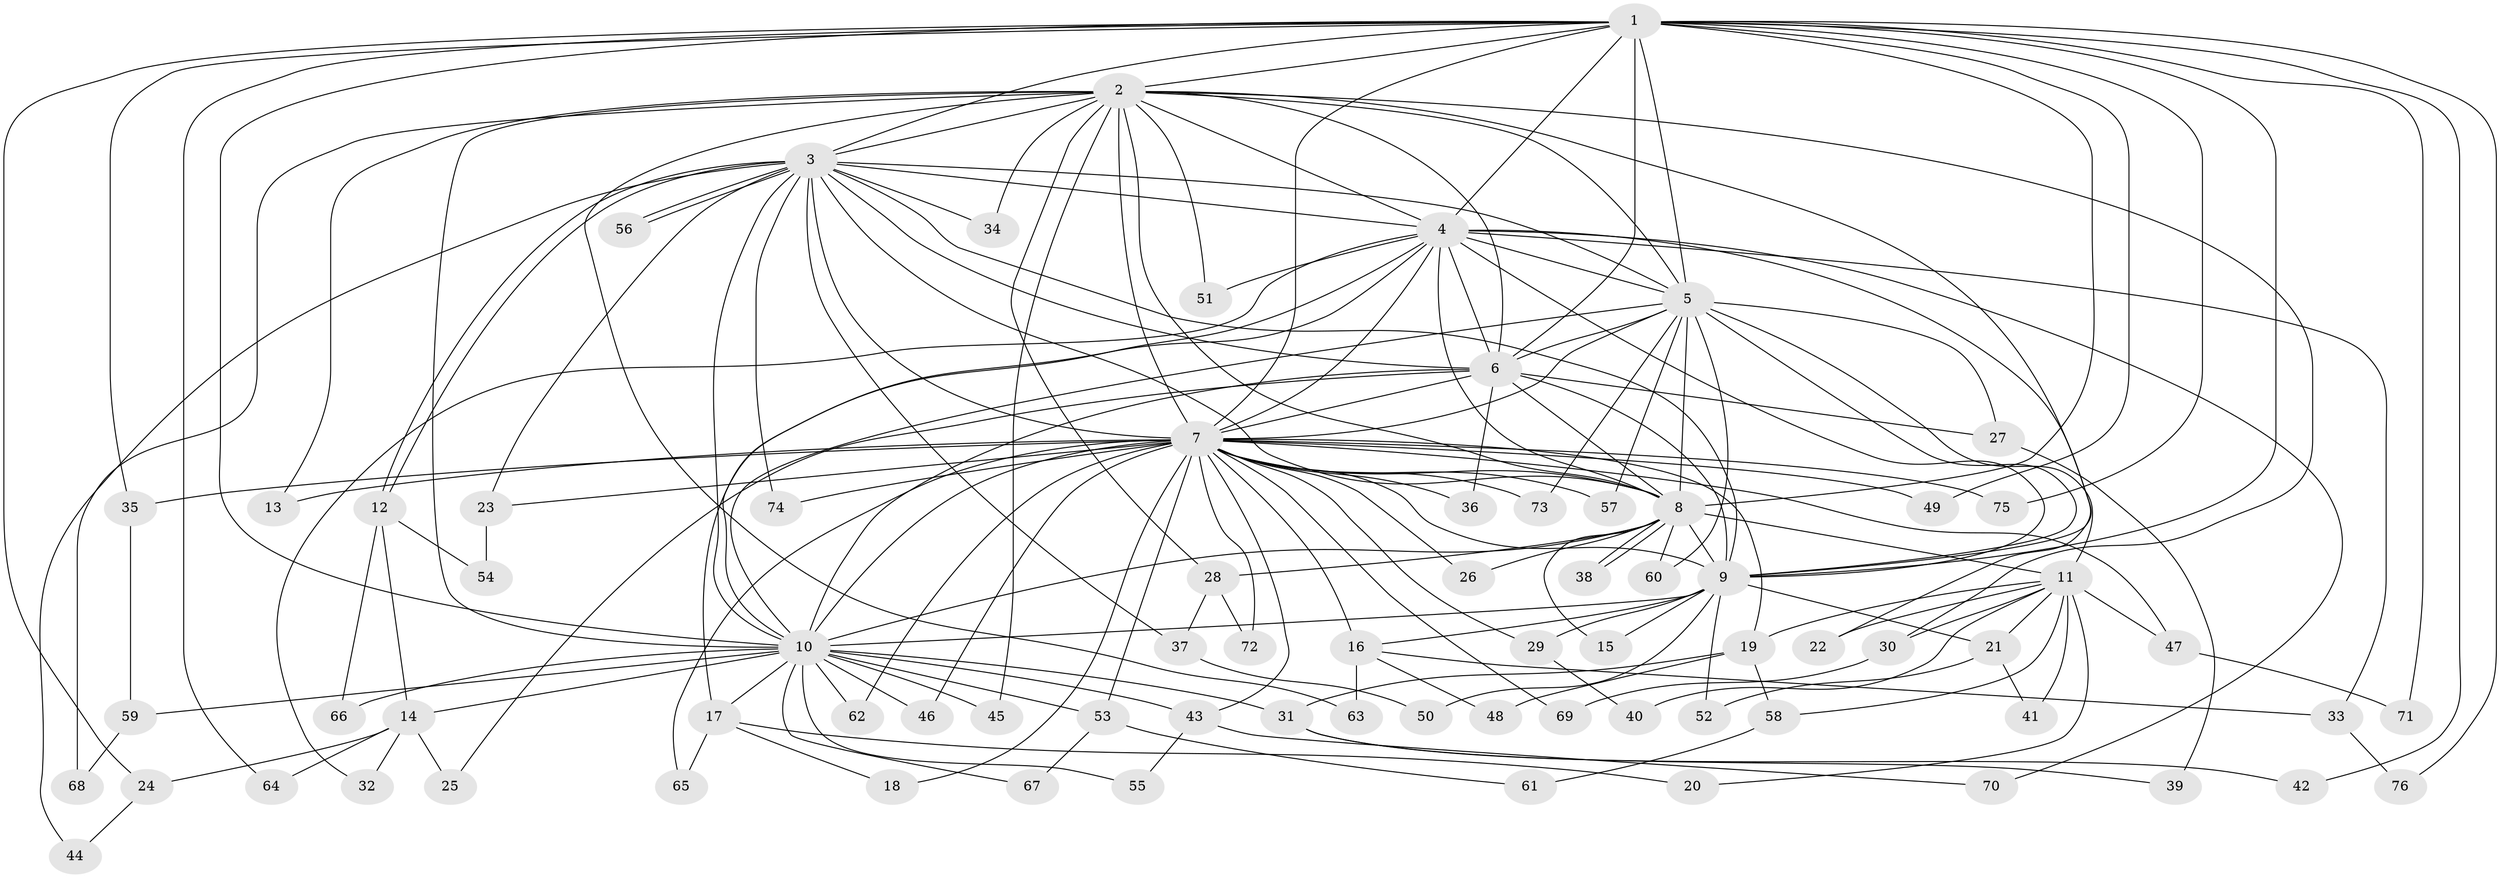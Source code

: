 // coarse degree distribution, {8: 0.045454545454545456, 1: 0.5909090909090909, 2: 0.2727272727272727, 9: 0.045454545454545456, 14: 0.045454545454545456}
// Generated by graph-tools (version 1.1) at 2025/48/03/04/25 21:48:38]
// undirected, 76 vertices, 177 edges
graph export_dot {
graph [start="1"]
  node [color=gray90,style=filled];
  1;
  2;
  3;
  4;
  5;
  6;
  7;
  8;
  9;
  10;
  11;
  12;
  13;
  14;
  15;
  16;
  17;
  18;
  19;
  20;
  21;
  22;
  23;
  24;
  25;
  26;
  27;
  28;
  29;
  30;
  31;
  32;
  33;
  34;
  35;
  36;
  37;
  38;
  39;
  40;
  41;
  42;
  43;
  44;
  45;
  46;
  47;
  48;
  49;
  50;
  51;
  52;
  53;
  54;
  55;
  56;
  57;
  58;
  59;
  60;
  61;
  62;
  63;
  64;
  65;
  66;
  67;
  68;
  69;
  70;
  71;
  72;
  73;
  74;
  75;
  76;
  1 -- 2;
  1 -- 3;
  1 -- 4;
  1 -- 5;
  1 -- 6;
  1 -- 7;
  1 -- 8;
  1 -- 9;
  1 -- 10;
  1 -- 24;
  1 -- 35;
  1 -- 42;
  1 -- 49;
  1 -- 64;
  1 -- 71;
  1 -- 75;
  1 -- 76;
  2 -- 3;
  2 -- 4;
  2 -- 5;
  2 -- 6;
  2 -- 7;
  2 -- 8;
  2 -- 9;
  2 -- 10;
  2 -- 13;
  2 -- 28;
  2 -- 30;
  2 -- 34;
  2 -- 45;
  2 -- 51;
  2 -- 63;
  2 -- 68;
  3 -- 4;
  3 -- 5;
  3 -- 6;
  3 -- 7;
  3 -- 8;
  3 -- 9;
  3 -- 10;
  3 -- 12;
  3 -- 12;
  3 -- 23;
  3 -- 34;
  3 -- 37;
  3 -- 44;
  3 -- 56;
  3 -- 56;
  3 -- 74;
  4 -- 5;
  4 -- 6;
  4 -- 7;
  4 -- 8;
  4 -- 9;
  4 -- 10;
  4 -- 17;
  4 -- 22;
  4 -- 32;
  4 -- 33;
  4 -- 51;
  4 -- 70;
  5 -- 6;
  5 -- 7;
  5 -- 8;
  5 -- 9;
  5 -- 10;
  5 -- 11;
  5 -- 27;
  5 -- 57;
  5 -- 60;
  5 -- 73;
  6 -- 7;
  6 -- 8;
  6 -- 9;
  6 -- 10;
  6 -- 25;
  6 -- 27;
  6 -- 36;
  7 -- 8;
  7 -- 9;
  7 -- 10;
  7 -- 13;
  7 -- 16;
  7 -- 18;
  7 -- 19;
  7 -- 23;
  7 -- 26;
  7 -- 29;
  7 -- 35;
  7 -- 36;
  7 -- 43;
  7 -- 46;
  7 -- 47;
  7 -- 49;
  7 -- 53;
  7 -- 57;
  7 -- 62;
  7 -- 65;
  7 -- 69;
  7 -- 72;
  7 -- 73;
  7 -- 74;
  7 -- 75;
  8 -- 9;
  8 -- 10;
  8 -- 11;
  8 -- 15;
  8 -- 26;
  8 -- 28;
  8 -- 38;
  8 -- 38;
  8 -- 60;
  9 -- 10;
  9 -- 15;
  9 -- 16;
  9 -- 21;
  9 -- 29;
  9 -- 50;
  9 -- 52;
  10 -- 14;
  10 -- 17;
  10 -- 31;
  10 -- 43;
  10 -- 45;
  10 -- 46;
  10 -- 53;
  10 -- 55;
  10 -- 59;
  10 -- 62;
  10 -- 66;
  10 -- 67;
  11 -- 19;
  11 -- 20;
  11 -- 21;
  11 -- 22;
  11 -- 30;
  11 -- 40;
  11 -- 41;
  11 -- 47;
  11 -- 58;
  12 -- 14;
  12 -- 54;
  12 -- 66;
  14 -- 24;
  14 -- 25;
  14 -- 32;
  14 -- 64;
  16 -- 33;
  16 -- 48;
  16 -- 63;
  17 -- 18;
  17 -- 20;
  17 -- 65;
  19 -- 31;
  19 -- 48;
  19 -- 58;
  21 -- 41;
  21 -- 52;
  23 -- 54;
  24 -- 44;
  27 -- 39;
  28 -- 37;
  28 -- 72;
  29 -- 40;
  30 -- 69;
  31 -- 39;
  31 -- 42;
  33 -- 76;
  35 -- 59;
  37 -- 50;
  43 -- 55;
  43 -- 70;
  47 -- 71;
  53 -- 61;
  53 -- 67;
  58 -- 61;
  59 -- 68;
}
